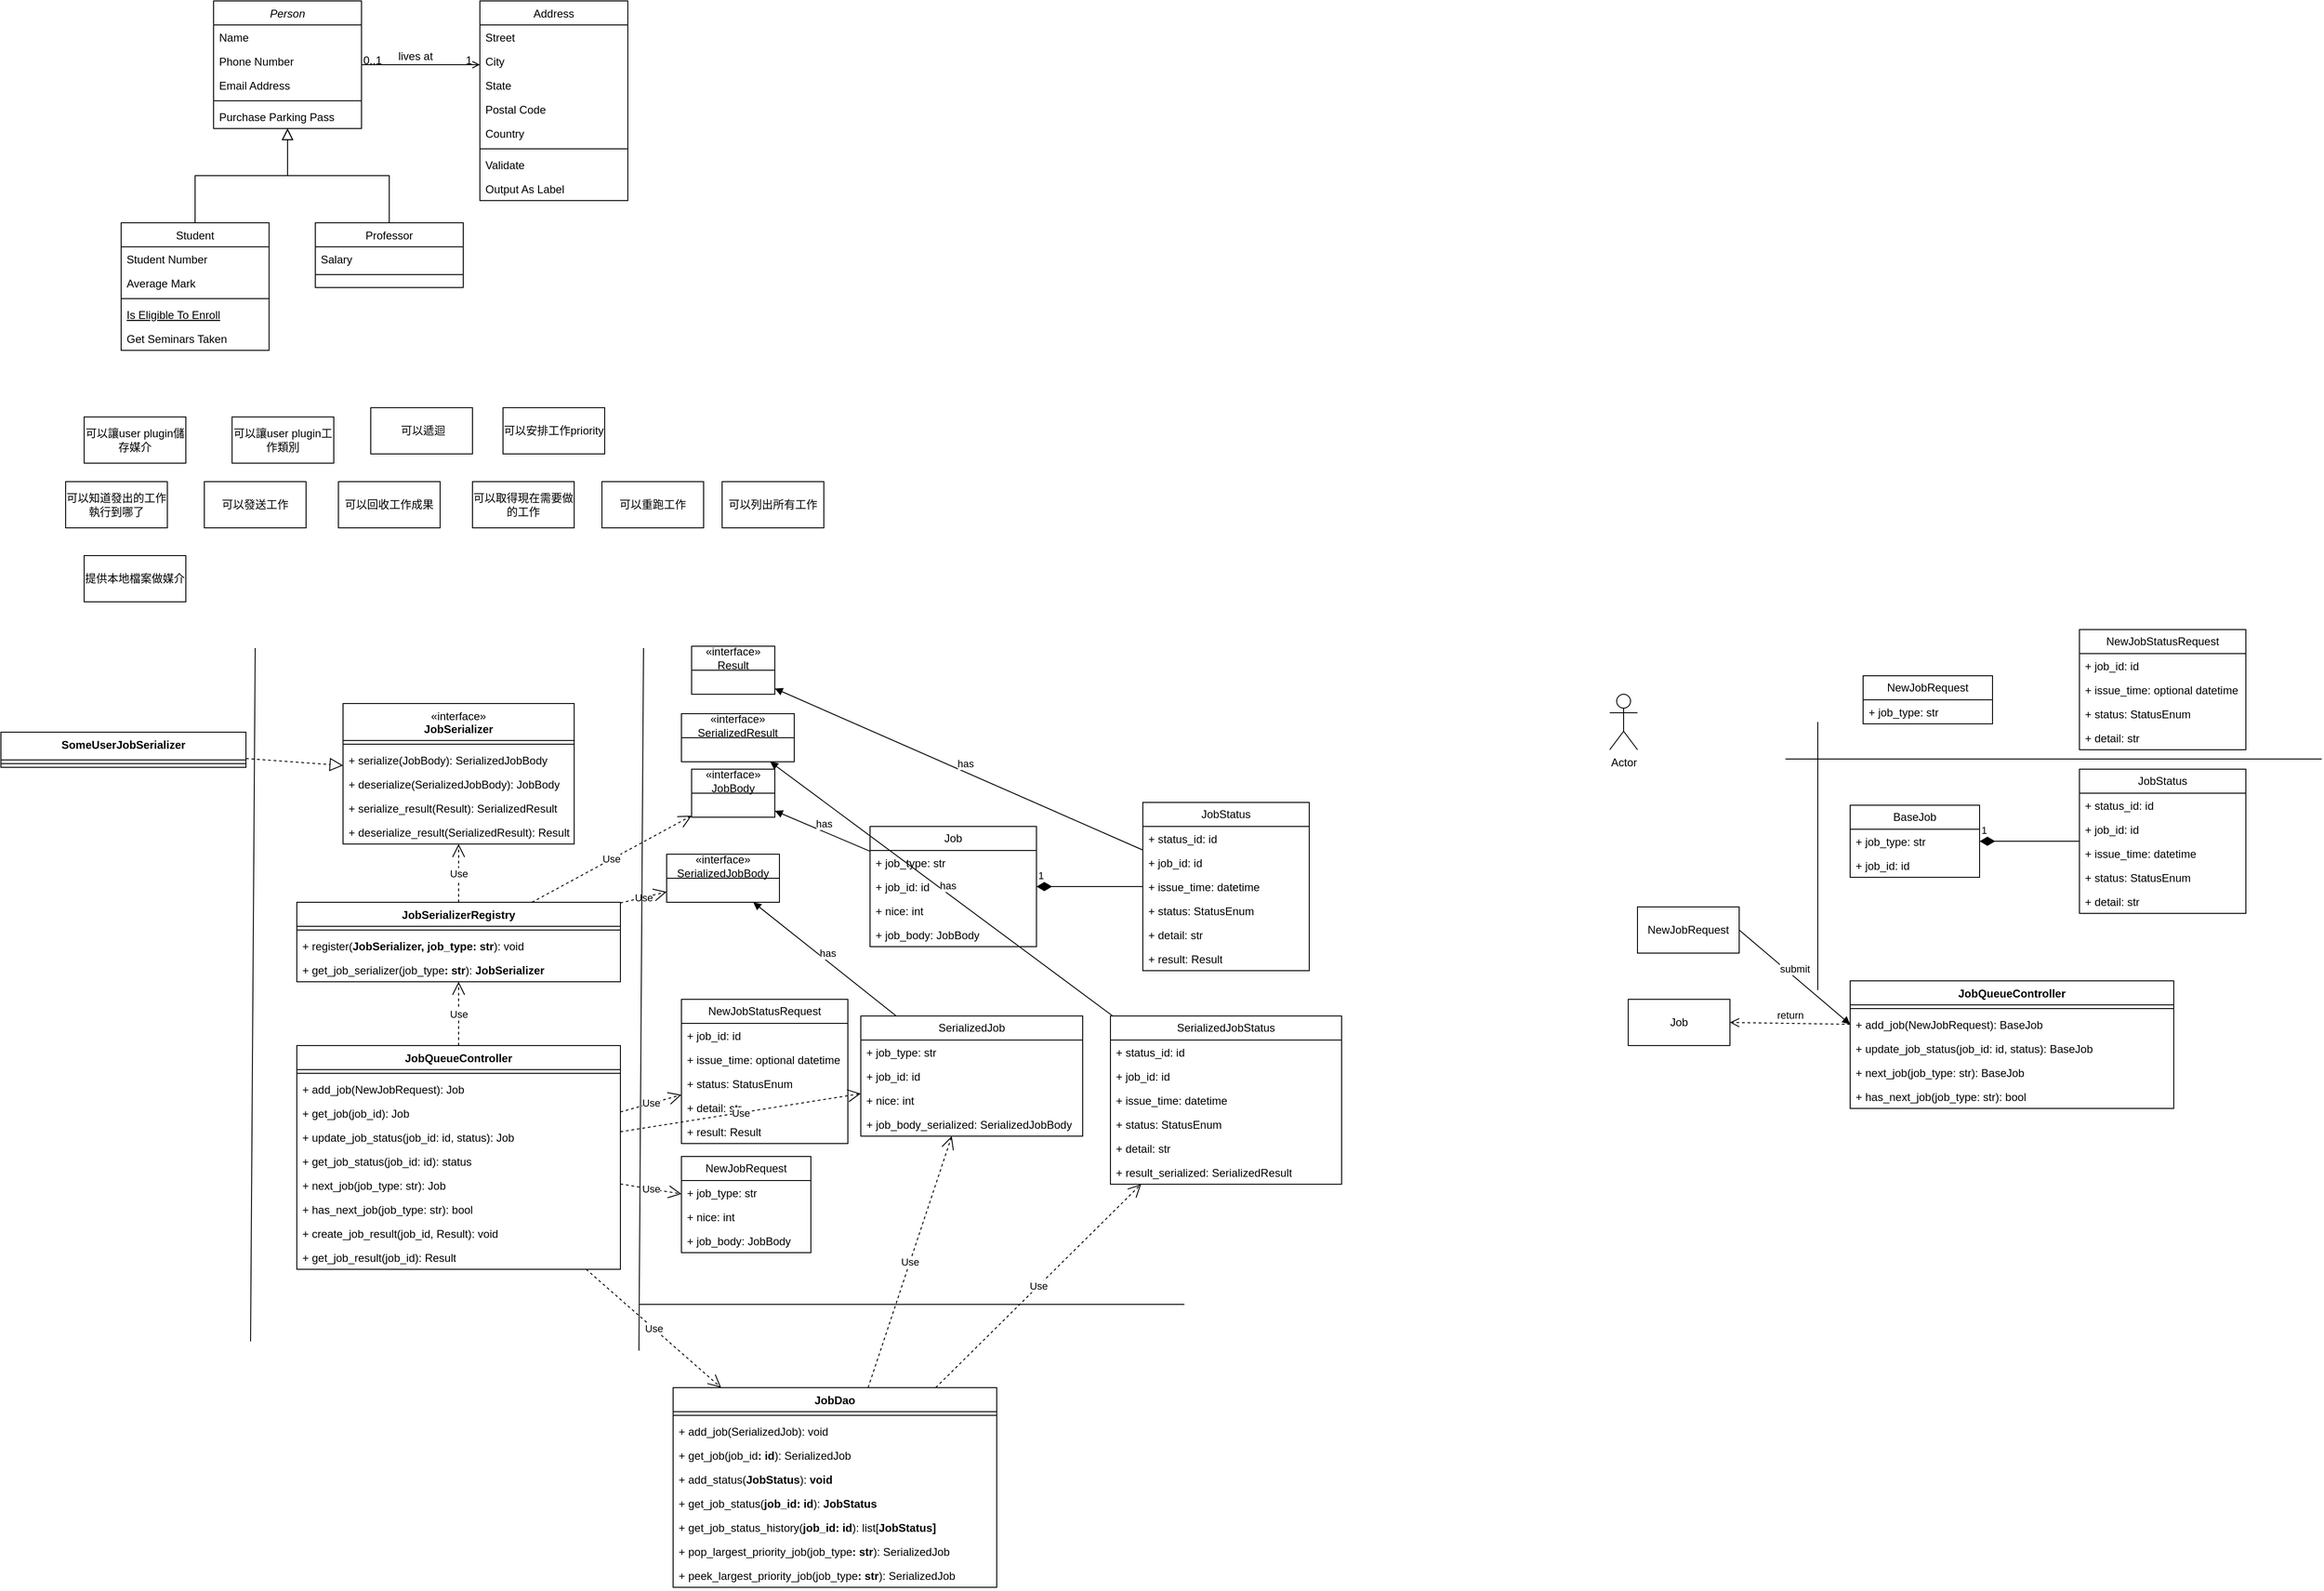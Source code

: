 <mxfile version="26.0.15">
  <diagram id="C5RBs43oDa-KdzZeNtuy" name="Page-1">
    <mxGraphModel dx="1347" dy="1008" grid="1" gridSize="10" guides="1" tooltips="1" connect="1" arrows="1" fold="1" page="1" pageScale="1" pageWidth="827" pageHeight="1169" math="0" shadow="0">
      <root>
        <mxCell id="WIyWlLk6GJQsqaUBKTNV-0" />
        <mxCell id="WIyWlLk6GJQsqaUBKTNV-1" parent="WIyWlLk6GJQsqaUBKTNV-0" />
        <mxCell id="zkfFHV4jXpPFQw0GAbJ--0" value="Person" style="swimlane;fontStyle=2;align=center;verticalAlign=top;childLayout=stackLayout;horizontal=1;startSize=26;horizontalStack=0;resizeParent=1;resizeLast=0;collapsible=1;marginBottom=0;rounded=0;shadow=0;strokeWidth=1;" parent="WIyWlLk6GJQsqaUBKTNV-1" vertex="1">
          <mxGeometry x="220" y="120" width="160" height="138" as="geometry">
            <mxRectangle x="230" y="140" width="160" height="26" as="alternateBounds" />
          </mxGeometry>
        </mxCell>
        <mxCell id="zkfFHV4jXpPFQw0GAbJ--1" value="Name" style="text;align=left;verticalAlign=top;spacingLeft=4;spacingRight=4;overflow=hidden;rotatable=0;points=[[0,0.5],[1,0.5]];portConstraint=eastwest;" parent="zkfFHV4jXpPFQw0GAbJ--0" vertex="1">
          <mxGeometry y="26" width="160" height="26" as="geometry" />
        </mxCell>
        <mxCell id="zkfFHV4jXpPFQw0GAbJ--2" value="Phone Number" style="text;align=left;verticalAlign=top;spacingLeft=4;spacingRight=4;overflow=hidden;rotatable=0;points=[[0,0.5],[1,0.5]];portConstraint=eastwest;rounded=0;shadow=0;html=0;" parent="zkfFHV4jXpPFQw0GAbJ--0" vertex="1">
          <mxGeometry y="52" width="160" height="26" as="geometry" />
        </mxCell>
        <mxCell id="zkfFHV4jXpPFQw0GAbJ--3" value="Email Address" style="text;align=left;verticalAlign=top;spacingLeft=4;spacingRight=4;overflow=hidden;rotatable=0;points=[[0,0.5],[1,0.5]];portConstraint=eastwest;rounded=0;shadow=0;html=0;" parent="zkfFHV4jXpPFQw0GAbJ--0" vertex="1">
          <mxGeometry y="78" width="160" height="26" as="geometry" />
        </mxCell>
        <mxCell id="zkfFHV4jXpPFQw0GAbJ--4" value="" style="line;html=1;strokeWidth=1;align=left;verticalAlign=middle;spacingTop=-1;spacingLeft=3;spacingRight=3;rotatable=0;labelPosition=right;points=[];portConstraint=eastwest;" parent="zkfFHV4jXpPFQw0GAbJ--0" vertex="1">
          <mxGeometry y="104" width="160" height="8" as="geometry" />
        </mxCell>
        <mxCell id="zkfFHV4jXpPFQw0GAbJ--5" value="Purchase Parking Pass" style="text;align=left;verticalAlign=top;spacingLeft=4;spacingRight=4;overflow=hidden;rotatable=0;points=[[0,0.5],[1,0.5]];portConstraint=eastwest;" parent="zkfFHV4jXpPFQw0GAbJ--0" vertex="1">
          <mxGeometry y="112" width="160" height="26" as="geometry" />
        </mxCell>
        <mxCell id="zkfFHV4jXpPFQw0GAbJ--6" value="Student" style="swimlane;fontStyle=0;align=center;verticalAlign=top;childLayout=stackLayout;horizontal=1;startSize=26;horizontalStack=0;resizeParent=1;resizeLast=0;collapsible=1;marginBottom=0;rounded=0;shadow=0;strokeWidth=1;" parent="WIyWlLk6GJQsqaUBKTNV-1" vertex="1">
          <mxGeometry x="120" y="360" width="160" height="138" as="geometry">
            <mxRectangle x="130" y="380" width="160" height="26" as="alternateBounds" />
          </mxGeometry>
        </mxCell>
        <mxCell id="zkfFHV4jXpPFQw0GAbJ--7" value="Student Number" style="text;align=left;verticalAlign=top;spacingLeft=4;spacingRight=4;overflow=hidden;rotatable=0;points=[[0,0.5],[1,0.5]];portConstraint=eastwest;" parent="zkfFHV4jXpPFQw0GAbJ--6" vertex="1">
          <mxGeometry y="26" width="160" height="26" as="geometry" />
        </mxCell>
        <mxCell id="zkfFHV4jXpPFQw0GAbJ--8" value="Average Mark" style="text;align=left;verticalAlign=top;spacingLeft=4;spacingRight=4;overflow=hidden;rotatable=0;points=[[0,0.5],[1,0.5]];portConstraint=eastwest;rounded=0;shadow=0;html=0;" parent="zkfFHV4jXpPFQw0GAbJ--6" vertex="1">
          <mxGeometry y="52" width="160" height="26" as="geometry" />
        </mxCell>
        <mxCell id="zkfFHV4jXpPFQw0GAbJ--9" value="" style="line;html=1;strokeWidth=1;align=left;verticalAlign=middle;spacingTop=-1;spacingLeft=3;spacingRight=3;rotatable=0;labelPosition=right;points=[];portConstraint=eastwest;" parent="zkfFHV4jXpPFQw0GAbJ--6" vertex="1">
          <mxGeometry y="78" width="160" height="8" as="geometry" />
        </mxCell>
        <mxCell id="zkfFHV4jXpPFQw0GAbJ--10" value="Is Eligible To Enroll" style="text;align=left;verticalAlign=top;spacingLeft=4;spacingRight=4;overflow=hidden;rotatable=0;points=[[0,0.5],[1,0.5]];portConstraint=eastwest;fontStyle=4" parent="zkfFHV4jXpPFQw0GAbJ--6" vertex="1">
          <mxGeometry y="86" width="160" height="26" as="geometry" />
        </mxCell>
        <mxCell id="zkfFHV4jXpPFQw0GAbJ--11" value="Get Seminars Taken" style="text;align=left;verticalAlign=top;spacingLeft=4;spacingRight=4;overflow=hidden;rotatable=0;points=[[0,0.5],[1,0.5]];portConstraint=eastwest;" parent="zkfFHV4jXpPFQw0GAbJ--6" vertex="1">
          <mxGeometry y="112" width="160" height="26" as="geometry" />
        </mxCell>
        <mxCell id="zkfFHV4jXpPFQw0GAbJ--12" value="" style="endArrow=block;endSize=10;endFill=0;shadow=0;strokeWidth=1;rounded=0;curved=0;edgeStyle=elbowEdgeStyle;elbow=vertical;" parent="WIyWlLk6GJQsqaUBKTNV-1" source="zkfFHV4jXpPFQw0GAbJ--6" target="zkfFHV4jXpPFQw0GAbJ--0" edge="1">
          <mxGeometry width="160" relative="1" as="geometry">
            <mxPoint x="200" y="203" as="sourcePoint" />
            <mxPoint x="200" y="203" as="targetPoint" />
          </mxGeometry>
        </mxCell>
        <mxCell id="zkfFHV4jXpPFQw0GAbJ--13" value="Professor" style="swimlane;fontStyle=0;align=center;verticalAlign=top;childLayout=stackLayout;horizontal=1;startSize=26;horizontalStack=0;resizeParent=1;resizeLast=0;collapsible=1;marginBottom=0;rounded=0;shadow=0;strokeWidth=1;" parent="WIyWlLk6GJQsqaUBKTNV-1" vertex="1">
          <mxGeometry x="330" y="360" width="160" height="70" as="geometry">
            <mxRectangle x="340" y="380" width="170" height="26" as="alternateBounds" />
          </mxGeometry>
        </mxCell>
        <mxCell id="zkfFHV4jXpPFQw0GAbJ--14" value="Salary" style="text;align=left;verticalAlign=top;spacingLeft=4;spacingRight=4;overflow=hidden;rotatable=0;points=[[0,0.5],[1,0.5]];portConstraint=eastwest;" parent="zkfFHV4jXpPFQw0GAbJ--13" vertex="1">
          <mxGeometry y="26" width="160" height="26" as="geometry" />
        </mxCell>
        <mxCell id="zkfFHV4jXpPFQw0GAbJ--15" value="" style="line;html=1;strokeWidth=1;align=left;verticalAlign=middle;spacingTop=-1;spacingLeft=3;spacingRight=3;rotatable=0;labelPosition=right;points=[];portConstraint=eastwest;" parent="zkfFHV4jXpPFQw0GAbJ--13" vertex="1">
          <mxGeometry y="52" width="160" height="8" as="geometry" />
        </mxCell>
        <mxCell id="zkfFHV4jXpPFQw0GAbJ--16" value="" style="endArrow=block;endSize=10;endFill=0;shadow=0;strokeWidth=1;rounded=0;curved=0;edgeStyle=elbowEdgeStyle;elbow=vertical;" parent="WIyWlLk6GJQsqaUBKTNV-1" source="zkfFHV4jXpPFQw0GAbJ--13" target="zkfFHV4jXpPFQw0GAbJ--0" edge="1">
          <mxGeometry width="160" relative="1" as="geometry">
            <mxPoint x="210" y="373" as="sourcePoint" />
            <mxPoint x="310" y="271" as="targetPoint" />
          </mxGeometry>
        </mxCell>
        <mxCell id="zkfFHV4jXpPFQw0GAbJ--17" value="Address" style="swimlane;fontStyle=0;align=center;verticalAlign=top;childLayout=stackLayout;horizontal=1;startSize=26;horizontalStack=0;resizeParent=1;resizeLast=0;collapsible=1;marginBottom=0;rounded=0;shadow=0;strokeWidth=1;" parent="WIyWlLk6GJQsqaUBKTNV-1" vertex="1">
          <mxGeometry x="508" y="120" width="160" height="216" as="geometry">
            <mxRectangle x="550" y="140" width="160" height="26" as="alternateBounds" />
          </mxGeometry>
        </mxCell>
        <mxCell id="zkfFHV4jXpPFQw0GAbJ--18" value="Street" style="text;align=left;verticalAlign=top;spacingLeft=4;spacingRight=4;overflow=hidden;rotatable=0;points=[[0,0.5],[1,0.5]];portConstraint=eastwest;" parent="zkfFHV4jXpPFQw0GAbJ--17" vertex="1">
          <mxGeometry y="26" width="160" height="26" as="geometry" />
        </mxCell>
        <mxCell id="zkfFHV4jXpPFQw0GAbJ--19" value="City" style="text;align=left;verticalAlign=top;spacingLeft=4;spacingRight=4;overflow=hidden;rotatable=0;points=[[0,0.5],[1,0.5]];portConstraint=eastwest;rounded=0;shadow=0;html=0;" parent="zkfFHV4jXpPFQw0GAbJ--17" vertex="1">
          <mxGeometry y="52" width="160" height="26" as="geometry" />
        </mxCell>
        <mxCell id="zkfFHV4jXpPFQw0GAbJ--20" value="State" style="text;align=left;verticalAlign=top;spacingLeft=4;spacingRight=4;overflow=hidden;rotatable=0;points=[[0,0.5],[1,0.5]];portConstraint=eastwest;rounded=0;shadow=0;html=0;" parent="zkfFHV4jXpPFQw0GAbJ--17" vertex="1">
          <mxGeometry y="78" width="160" height="26" as="geometry" />
        </mxCell>
        <mxCell id="zkfFHV4jXpPFQw0GAbJ--21" value="Postal Code" style="text;align=left;verticalAlign=top;spacingLeft=4;spacingRight=4;overflow=hidden;rotatable=0;points=[[0,0.5],[1,0.5]];portConstraint=eastwest;rounded=0;shadow=0;html=0;" parent="zkfFHV4jXpPFQw0GAbJ--17" vertex="1">
          <mxGeometry y="104" width="160" height="26" as="geometry" />
        </mxCell>
        <mxCell id="zkfFHV4jXpPFQw0GAbJ--22" value="Country" style="text;align=left;verticalAlign=top;spacingLeft=4;spacingRight=4;overflow=hidden;rotatable=0;points=[[0,0.5],[1,0.5]];portConstraint=eastwest;rounded=0;shadow=0;html=0;" parent="zkfFHV4jXpPFQw0GAbJ--17" vertex="1">
          <mxGeometry y="130" width="160" height="26" as="geometry" />
        </mxCell>
        <mxCell id="zkfFHV4jXpPFQw0GAbJ--23" value="" style="line;html=1;strokeWidth=1;align=left;verticalAlign=middle;spacingTop=-1;spacingLeft=3;spacingRight=3;rotatable=0;labelPosition=right;points=[];portConstraint=eastwest;" parent="zkfFHV4jXpPFQw0GAbJ--17" vertex="1">
          <mxGeometry y="156" width="160" height="8" as="geometry" />
        </mxCell>
        <mxCell id="zkfFHV4jXpPFQw0GAbJ--24" value="Validate" style="text;align=left;verticalAlign=top;spacingLeft=4;spacingRight=4;overflow=hidden;rotatable=0;points=[[0,0.5],[1,0.5]];portConstraint=eastwest;" parent="zkfFHV4jXpPFQw0GAbJ--17" vertex="1">
          <mxGeometry y="164" width="160" height="26" as="geometry" />
        </mxCell>
        <mxCell id="zkfFHV4jXpPFQw0GAbJ--25" value="Output As Label" style="text;align=left;verticalAlign=top;spacingLeft=4;spacingRight=4;overflow=hidden;rotatable=0;points=[[0,0.5],[1,0.5]];portConstraint=eastwest;" parent="zkfFHV4jXpPFQw0GAbJ--17" vertex="1">
          <mxGeometry y="190" width="160" height="26" as="geometry" />
        </mxCell>
        <mxCell id="zkfFHV4jXpPFQw0GAbJ--26" value="" style="endArrow=open;shadow=0;strokeWidth=1;rounded=0;curved=0;endFill=1;edgeStyle=elbowEdgeStyle;elbow=vertical;" parent="WIyWlLk6GJQsqaUBKTNV-1" source="zkfFHV4jXpPFQw0GAbJ--0" target="zkfFHV4jXpPFQw0GAbJ--17" edge="1">
          <mxGeometry x="0.5" y="41" relative="1" as="geometry">
            <mxPoint x="380" y="192" as="sourcePoint" />
            <mxPoint x="540" y="192" as="targetPoint" />
            <mxPoint x="-40" y="32" as="offset" />
          </mxGeometry>
        </mxCell>
        <mxCell id="zkfFHV4jXpPFQw0GAbJ--27" value="0..1" style="resizable=0;align=left;verticalAlign=bottom;labelBackgroundColor=none;fontSize=12;" parent="zkfFHV4jXpPFQw0GAbJ--26" connectable="0" vertex="1">
          <mxGeometry x="-1" relative="1" as="geometry">
            <mxPoint y="4" as="offset" />
          </mxGeometry>
        </mxCell>
        <mxCell id="zkfFHV4jXpPFQw0GAbJ--28" value="1" style="resizable=0;align=right;verticalAlign=bottom;labelBackgroundColor=none;fontSize=12;" parent="zkfFHV4jXpPFQw0GAbJ--26" connectable="0" vertex="1">
          <mxGeometry x="1" relative="1" as="geometry">
            <mxPoint x="-7" y="4" as="offset" />
          </mxGeometry>
        </mxCell>
        <mxCell id="zkfFHV4jXpPFQw0GAbJ--29" value="lives at" style="text;html=1;resizable=0;points=[];;align=center;verticalAlign=middle;labelBackgroundColor=none;rounded=0;shadow=0;strokeWidth=1;fontSize=12;" parent="zkfFHV4jXpPFQw0GAbJ--26" vertex="1" connectable="0">
          <mxGeometry x="0.5" y="49" relative="1" as="geometry">
            <mxPoint x="-38" y="40" as="offset" />
          </mxGeometry>
        </mxCell>
        <mxCell id="GXiR2D3d-x84kvcWs0lQ-0" value="可以發送工作" style="html=1;whiteSpace=wrap;" vertex="1" parent="WIyWlLk6GJQsqaUBKTNV-1">
          <mxGeometry x="210" y="640" width="110" height="50" as="geometry" />
        </mxCell>
        <mxCell id="GXiR2D3d-x84kvcWs0lQ-1" value="可以知道發出的工作執行到哪了" style="html=1;whiteSpace=wrap;" vertex="1" parent="WIyWlLk6GJQsqaUBKTNV-1">
          <mxGeometry x="60" y="640" width="110" height="50" as="geometry" />
        </mxCell>
        <mxCell id="GXiR2D3d-x84kvcWs0lQ-2" value="可以回收工作成果" style="html=1;whiteSpace=wrap;" vertex="1" parent="WIyWlLk6GJQsqaUBKTNV-1">
          <mxGeometry x="355" y="640" width="110" height="50" as="geometry" />
        </mxCell>
        <mxCell id="GXiR2D3d-x84kvcWs0lQ-3" value="可以取得現在需要做的工作" style="html=1;whiteSpace=wrap;" vertex="1" parent="WIyWlLk6GJQsqaUBKTNV-1">
          <mxGeometry x="500" y="640" width="110" height="50" as="geometry" />
        </mxCell>
        <mxCell id="GXiR2D3d-x84kvcWs0lQ-4" value="可以重跑工作" style="html=1;whiteSpace=wrap;" vertex="1" parent="WIyWlLk6GJQsqaUBKTNV-1">
          <mxGeometry x="640" y="640" width="110" height="50" as="geometry" />
        </mxCell>
        <mxCell id="GXiR2D3d-x84kvcWs0lQ-5" value="可以列出所有工作" style="html=1;whiteSpace=wrap;" vertex="1" parent="WIyWlLk6GJQsqaUBKTNV-1">
          <mxGeometry x="770" y="640" width="110" height="50" as="geometry" />
        </mxCell>
        <mxCell id="GXiR2D3d-x84kvcWs0lQ-6" value="可以安排工作priority" style="html=1;whiteSpace=wrap;" vertex="1" parent="WIyWlLk6GJQsqaUBKTNV-1">
          <mxGeometry x="533" y="560" width="110" height="50" as="geometry" />
        </mxCell>
        <mxCell id="GXiR2D3d-x84kvcWs0lQ-7" value="&amp;nbsp;可以遞迴" style="html=1;whiteSpace=wrap;" vertex="1" parent="WIyWlLk6GJQsqaUBKTNV-1">
          <mxGeometry x="390" y="560" width="110" height="50" as="geometry" />
        </mxCell>
        <mxCell id="GXiR2D3d-x84kvcWs0lQ-8" value="可以讓user plugin工作類別" style="html=1;whiteSpace=wrap;" vertex="1" parent="WIyWlLk6GJQsqaUBKTNV-1">
          <mxGeometry x="240" y="570" width="110" height="50" as="geometry" />
        </mxCell>
        <mxCell id="GXiR2D3d-x84kvcWs0lQ-9" value="可以讓user plugin儲存媒介" style="html=1;whiteSpace=wrap;" vertex="1" parent="WIyWlLk6GJQsqaUBKTNV-1">
          <mxGeometry x="80" y="570" width="110" height="50" as="geometry" />
        </mxCell>
        <mxCell id="GXiR2D3d-x84kvcWs0lQ-10" value="提供本地檔案做媒介" style="html=1;whiteSpace=wrap;" vertex="1" parent="WIyWlLk6GJQsqaUBKTNV-1">
          <mxGeometry x="80" y="720" width="110" height="50" as="geometry" />
        </mxCell>
        <mxCell id="GXiR2D3d-x84kvcWs0lQ-11" value="NewJobRequest" style="html=1;whiteSpace=wrap;" vertex="1" parent="WIyWlLk6GJQsqaUBKTNV-1">
          <mxGeometry x="1760" y="1100" width="110" height="50" as="geometry" />
        </mxCell>
        <mxCell id="GXiR2D3d-x84kvcWs0lQ-14" value="JobQueueController" style="swimlane;fontStyle=1;align=center;verticalAlign=top;childLayout=stackLayout;horizontal=1;startSize=26;horizontalStack=0;resizeParent=1;resizeParentMax=0;resizeLast=0;collapsible=1;marginBottom=0;whiteSpace=wrap;html=1;" vertex="1" parent="WIyWlLk6GJQsqaUBKTNV-1">
          <mxGeometry x="1990" y="1180" width="350" height="138" as="geometry" />
        </mxCell>
        <mxCell id="GXiR2D3d-x84kvcWs0lQ-16" value="" style="line;strokeWidth=1;fillColor=none;align=left;verticalAlign=middle;spacingTop=-1;spacingLeft=3;spacingRight=3;rotatable=0;labelPosition=right;points=[];portConstraint=eastwest;strokeColor=inherit;" vertex="1" parent="GXiR2D3d-x84kvcWs0lQ-14">
          <mxGeometry y="26" width="350" height="8" as="geometry" />
        </mxCell>
        <mxCell id="GXiR2D3d-x84kvcWs0lQ-17" value="+ add_job(&lt;span style=&quot;text-align: center;&quot;&gt;NewJobRequest&lt;/span&gt;):&amp;nbsp;&lt;span style=&quot;text-align: center;&quot;&gt;BaseJob&lt;/span&gt;" style="text;strokeColor=none;fillColor=none;align=left;verticalAlign=top;spacingLeft=4;spacingRight=4;overflow=hidden;rotatable=0;points=[[0,0.5],[1,0.5]];portConstraint=eastwest;whiteSpace=wrap;html=1;" vertex="1" parent="GXiR2D3d-x84kvcWs0lQ-14">
          <mxGeometry y="34" width="350" height="26" as="geometry" />
        </mxCell>
        <mxCell id="GXiR2D3d-x84kvcWs0lQ-45" value="+ update_job_status(&lt;span style=&quot;text-align: center;&quot;&gt;job_id: id, status&lt;/span&gt;):&amp;nbsp;&lt;span style=&quot;text-align: center;&quot;&gt;BaseJob&lt;/span&gt;" style="text;strokeColor=none;fillColor=none;align=left;verticalAlign=top;spacingLeft=4;spacingRight=4;overflow=hidden;rotatable=0;points=[[0,0.5],[1,0.5]];portConstraint=eastwest;whiteSpace=wrap;html=1;" vertex="1" parent="GXiR2D3d-x84kvcWs0lQ-14">
          <mxGeometry y="60" width="350" height="26" as="geometry" />
        </mxCell>
        <mxCell id="GXiR2D3d-x84kvcWs0lQ-43" value="+ next_job(&lt;span style=&quot;text-align: center;&quot;&gt;job_type: str&lt;/span&gt;):&amp;nbsp;&lt;span style=&quot;text-align: center;&quot;&gt;BaseJob&lt;/span&gt;" style="text;strokeColor=none;fillColor=none;align=left;verticalAlign=top;spacingLeft=4;spacingRight=4;overflow=hidden;rotatable=0;points=[[0,0.5],[1,0.5]];portConstraint=eastwest;whiteSpace=wrap;html=1;" vertex="1" parent="GXiR2D3d-x84kvcWs0lQ-14">
          <mxGeometry y="86" width="350" height="26" as="geometry" />
        </mxCell>
        <mxCell id="GXiR2D3d-x84kvcWs0lQ-44" value="+ has_next_job(&lt;span style=&quot;text-align: center;&quot;&gt;job_type: str&lt;/span&gt;):&amp;nbsp;&lt;span style=&quot;text-align: center;&quot;&gt;bool&lt;/span&gt;" style="text;strokeColor=none;fillColor=none;align=left;verticalAlign=top;spacingLeft=4;spacingRight=4;overflow=hidden;rotatable=0;points=[[0,0.5],[1,0.5]];portConstraint=eastwest;whiteSpace=wrap;html=1;" vertex="1" parent="GXiR2D3d-x84kvcWs0lQ-14">
          <mxGeometry y="112" width="350" height="26" as="geometry" />
        </mxCell>
        <mxCell id="GXiR2D3d-x84kvcWs0lQ-18" value="" style="endArrow=none;html=1;rounded=0;" edge="1" parent="WIyWlLk6GJQsqaUBKTNV-1">
          <mxGeometry width="50" height="50" relative="1" as="geometry">
            <mxPoint x="1955" y="1190" as="sourcePoint" />
            <mxPoint x="1955" y="900" as="targetPoint" />
          </mxGeometry>
        </mxCell>
        <mxCell id="GXiR2D3d-x84kvcWs0lQ-19" value="Actor" style="shape=umlActor;verticalLabelPosition=bottom;verticalAlign=top;html=1;" vertex="1" parent="WIyWlLk6GJQsqaUBKTNV-1">
          <mxGeometry x="1730" y="870" width="30" height="60" as="geometry" />
        </mxCell>
        <mxCell id="GXiR2D3d-x84kvcWs0lQ-20" value="BaseJob" style="swimlane;fontStyle=0;childLayout=stackLayout;horizontal=1;startSize=26;fillColor=none;horizontalStack=0;resizeParent=1;resizeParentMax=0;resizeLast=0;collapsible=1;marginBottom=0;whiteSpace=wrap;html=1;" vertex="1" parent="WIyWlLk6GJQsqaUBKTNV-1">
          <mxGeometry x="1990" y="990" width="140" height="78" as="geometry" />
        </mxCell>
        <mxCell id="GXiR2D3d-x84kvcWs0lQ-21" value="+ job_type: str" style="text;strokeColor=none;fillColor=none;align=left;verticalAlign=top;spacingLeft=4;spacingRight=4;overflow=hidden;rotatable=0;points=[[0,0.5],[1,0.5]];portConstraint=eastwest;whiteSpace=wrap;html=1;" vertex="1" parent="GXiR2D3d-x84kvcWs0lQ-20">
          <mxGeometry y="26" width="140" height="26" as="geometry" />
        </mxCell>
        <mxCell id="GXiR2D3d-x84kvcWs0lQ-22" value="+ job_id: id" style="text;strokeColor=none;fillColor=none;align=left;verticalAlign=top;spacingLeft=4;spacingRight=4;overflow=hidden;rotatable=0;points=[[0,0.5],[1,0.5]];portConstraint=eastwest;whiteSpace=wrap;html=1;" vertex="1" parent="GXiR2D3d-x84kvcWs0lQ-20">
          <mxGeometry y="52" width="140" height="26" as="geometry" />
        </mxCell>
        <mxCell id="GXiR2D3d-x84kvcWs0lQ-35" value="NewJobRequest" style="swimlane;fontStyle=0;childLayout=stackLayout;horizontal=1;startSize=26;fillColor=none;horizontalStack=0;resizeParent=1;resizeParentMax=0;resizeLast=0;collapsible=1;marginBottom=0;whiteSpace=wrap;html=1;" vertex="1" parent="WIyWlLk6GJQsqaUBKTNV-1">
          <mxGeometry x="2004" y="850" width="140" height="52" as="geometry" />
        </mxCell>
        <mxCell id="GXiR2D3d-x84kvcWs0lQ-36" value="+ job_type: str" style="text;strokeColor=none;fillColor=none;align=left;verticalAlign=top;spacingLeft=4;spacingRight=4;overflow=hidden;rotatable=0;points=[[0,0.5],[1,0.5]];portConstraint=eastwest;whiteSpace=wrap;html=1;" vertex="1" parent="GXiR2D3d-x84kvcWs0lQ-35">
          <mxGeometry y="26" width="140" height="26" as="geometry" />
        </mxCell>
        <mxCell id="GXiR2D3d-x84kvcWs0lQ-40" value="submit" style="html=1;verticalAlign=bottom;endArrow=block;curved=0;rounded=0;exitX=1;exitY=0.5;exitDx=0;exitDy=0;entryX=0;entryY=0.5;entryDx=0;entryDy=0;" edge="1" parent="WIyWlLk6GJQsqaUBKTNV-1" source="GXiR2D3d-x84kvcWs0lQ-11" target="GXiR2D3d-x84kvcWs0lQ-17">
          <mxGeometry width="80" relative="1" as="geometry">
            <mxPoint x="2100" y="980" as="sourcePoint" />
            <mxPoint x="2180" y="980" as="targetPoint" />
          </mxGeometry>
        </mxCell>
        <mxCell id="GXiR2D3d-x84kvcWs0lQ-41" value="Job" style="html=1;whiteSpace=wrap;" vertex="1" parent="WIyWlLk6GJQsqaUBKTNV-1">
          <mxGeometry x="1750" y="1200" width="110" height="50" as="geometry" />
        </mxCell>
        <mxCell id="GXiR2D3d-x84kvcWs0lQ-42" value="return" style="html=1;verticalAlign=bottom;endArrow=open;dashed=1;endSize=8;curved=0;rounded=0;entryX=1;entryY=0.5;entryDx=0;entryDy=0;exitX=0;exitY=0.5;exitDx=0;exitDy=0;" edge="1" parent="WIyWlLk6GJQsqaUBKTNV-1" source="GXiR2D3d-x84kvcWs0lQ-17" target="GXiR2D3d-x84kvcWs0lQ-41">
          <mxGeometry relative="1" as="geometry">
            <mxPoint x="2180" y="980" as="sourcePoint" />
            <mxPoint x="2100" y="980" as="targetPoint" />
          </mxGeometry>
        </mxCell>
        <mxCell id="GXiR2D3d-x84kvcWs0lQ-46" value="NewJobStatusRequest" style="swimlane;fontStyle=0;childLayout=stackLayout;horizontal=1;startSize=26;fillColor=none;horizontalStack=0;resizeParent=1;resizeParentMax=0;resizeLast=0;collapsible=1;marginBottom=0;whiteSpace=wrap;html=1;" vertex="1" parent="WIyWlLk6GJQsqaUBKTNV-1">
          <mxGeometry x="2238" y="800" width="180" height="130" as="geometry" />
        </mxCell>
        <mxCell id="GXiR2D3d-x84kvcWs0lQ-47" value="+ job_id: id" style="text;strokeColor=none;fillColor=none;align=left;verticalAlign=top;spacingLeft=4;spacingRight=4;overflow=hidden;rotatable=0;points=[[0,0.5],[1,0.5]];portConstraint=eastwest;whiteSpace=wrap;html=1;" vertex="1" parent="GXiR2D3d-x84kvcWs0lQ-46">
          <mxGeometry y="26" width="180" height="26" as="geometry" />
        </mxCell>
        <mxCell id="GXiR2D3d-x84kvcWs0lQ-50" value="+ issue_time: optional datetime" style="text;strokeColor=none;fillColor=none;align=left;verticalAlign=top;spacingLeft=4;spacingRight=4;overflow=hidden;rotatable=0;points=[[0,0.5],[1,0.5]];portConstraint=eastwest;whiteSpace=wrap;html=1;" vertex="1" parent="GXiR2D3d-x84kvcWs0lQ-46">
          <mxGeometry y="52" width="180" height="26" as="geometry" />
        </mxCell>
        <mxCell id="GXiR2D3d-x84kvcWs0lQ-48" value="+ status: StatusEnum" style="text;strokeColor=none;fillColor=none;align=left;verticalAlign=top;spacingLeft=4;spacingRight=4;overflow=hidden;rotatable=0;points=[[0,0.5],[1,0.5]];portConstraint=eastwest;whiteSpace=wrap;html=1;" vertex="1" parent="GXiR2D3d-x84kvcWs0lQ-46">
          <mxGeometry y="78" width="180" height="26" as="geometry" />
        </mxCell>
        <mxCell id="GXiR2D3d-x84kvcWs0lQ-49" value="+ detail: str" style="text;strokeColor=none;fillColor=none;align=left;verticalAlign=top;spacingLeft=4;spacingRight=4;overflow=hidden;rotatable=0;points=[[0,0.5],[1,0.5]];portConstraint=eastwest;whiteSpace=wrap;html=1;" vertex="1" parent="GXiR2D3d-x84kvcWs0lQ-46">
          <mxGeometry y="104" width="180" height="26" as="geometry" />
        </mxCell>
        <mxCell id="GXiR2D3d-x84kvcWs0lQ-51" value="JobStatus" style="swimlane;fontStyle=0;childLayout=stackLayout;horizontal=1;startSize=26;fillColor=none;horizontalStack=0;resizeParent=1;resizeParentMax=0;resizeLast=0;collapsible=1;marginBottom=0;whiteSpace=wrap;html=1;" vertex="1" parent="WIyWlLk6GJQsqaUBKTNV-1">
          <mxGeometry x="2238" y="951" width="180" height="156" as="geometry" />
        </mxCell>
        <mxCell id="GXiR2D3d-x84kvcWs0lQ-56" value="+ status_id: id" style="text;strokeColor=none;fillColor=none;align=left;verticalAlign=top;spacingLeft=4;spacingRight=4;overflow=hidden;rotatable=0;points=[[0,0.5],[1,0.5]];portConstraint=eastwest;whiteSpace=wrap;html=1;" vertex="1" parent="GXiR2D3d-x84kvcWs0lQ-51">
          <mxGeometry y="26" width="180" height="26" as="geometry" />
        </mxCell>
        <mxCell id="GXiR2D3d-x84kvcWs0lQ-52" value="+ job_id: id" style="text;strokeColor=none;fillColor=none;align=left;verticalAlign=top;spacingLeft=4;spacingRight=4;overflow=hidden;rotatable=0;points=[[0,0.5],[1,0.5]];portConstraint=eastwest;whiteSpace=wrap;html=1;" vertex="1" parent="GXiR2D3d-x84kvcWs0lQ-51">
          <mxGeometry y="52" width="180" height="26" as="geometry" />
        </mxCell>
        <mxCell id="GXiR2D3d-x84kvcWs0lQ-53" value="+ issue_time: datetime" style="text;strokeColor=none;fillColor=none;align=left;verticalAlign=top;spacingLeft=4;spacingRight=4;overflow=hidden;rotatable=0;points=[[0,0.5],[1,0.5]];portConstraint=eastwest;whiteSpace=wrap;html=1;" vertex="1" parent="GXiR2D3d-x84kvcWs0lQ-51">
          <mxGeometry y="78" width="180" height="26" as="geometry" />
        </mxCell>
        <mxCell id="GXiR2D3d-x84kvcWs0lQ-54" value="+ status: StatusEnum" style="text;strokeColor=none;fillColor=none;align=left;verticalAlign=top;spacingLeft=4;spacingRight=4;overflow=hidden;rotatable=0;points=[[0,0.5],[1,0.5]];portConstraint=eastwest;whiteSpace=wrap;html=1;" vertex="1" parent="GXiR2D3d-x84kvcWs0lQ-51">
          <mxGeometry y="104" width="180" height="26" as="geometry" />
        </mxCell>
        <mxCell id="GXiR2D3d-x84kvcWs0lQ-55" value="+ detail: str" style="text;strokeColor=none;fillColor=none;align=left;verticalAlign=top;spacingLeft=4;spacingRight=4;overflow=hidden;rotatable=0;points=[[0,0.5],[1,0.5]];portConstraint=eastwest;whiteSpace=wrap;html=1;" vertex="1" parent="GXiR2D3d-x84kvcWs0lQ-51">
          <mxGeometry y="130" width="180" height="26" as="geometry" />
        </mxCell>
        <mxCell id="GXiR2D3d-x84kvcWs0lQ-57" value="1" style="endArrow=none;html=1;endSize=12;startArrow=diamondThin;startSize=14;startFill=1;edgeStyle=orthogonalEdgeStyle;align=left;verticalAlign=bottom;rounded=0;endFill=1;" edge="1" parent="WIyWlLk6GJQsqaUBKTNV-1" source="GXiR2D3d-x84kvcWs0lQ-20" target="GXiR2D3d-x84kvcWs0lQ-51">
          <mxGeometry x="-1" y="3" relative="1" as="geometry">
            <mxPoint x="2140" y="1050" as="sourcePoint" />
            <mxPoint x="2300" y="1050" as="targetPoint" />
          </mxGeometry>
        </mxCell>
        <mxCell id="GXiR2D3d-x84kvcWs0lQ-58" value="" style="endArrow=none;html=1;rounded=0;" edge="1" parent="WIyWlLk6GJQsqaUBKTNV-1">
          <mxGeometry width="50" height="50" relative="1" as="geometry">
            <mxPoint x="2500" y="940" as="sourcePoint" />
            <mxPoint x="1920" y="940" as="targetPoint" />
          </mxGeometry>
        </mxCell>
        <mxCell id="GXiR2D3d-x84kvcWs0lQ-60" value="JobQueueController" style="swimlane;fontStyle=1;align=center;verticalAlign=top;childLayout=stackLayout;horizontal=1;startSize=26;horizontalStack=0;resizeParent=1;resizeParentMax=0;resizeLast=0;collapsible=1;marginBottom=0;whiteSpace=wrap;html=1;" vertex="1" parent="WIyWlLk6GJQsqaUBKTNV-1">
          <mxGeometry x="310" y="1250" width="350" height="242" as="geometry">
            <mxRectangle x="310" y="1250" width="150" height="30" as="alternateBounds" />
          </mxGeometry>
        </mxCell>
        <mxCell id="GXiR2D3d-x84kvcWs0lQ-61" value="" style="line;strokeWidth=1;fillColor=none;align=left;verticalAlign=middle;spacingTop=-1;spacingLeft=3;spacingRight=3;rotatable=0;labelPosition=right;points=[];portConstraint=eastwest;strokeColor=inherit;" vertex="1" parent="GXiR2D3d-x84kvcWs0lQ-60">
          <mxGeometry y="26" width="350" height="8" as="geometry" />
        </mxCell>
        <mxCell id="GXiR2D3d-x84kvcWs0lQ-62" value="+ add_job(&lt;span style=&quot;text-align: center;&quot;&gt;NewJobRequest&lt;/span&gt;):&amp;nbsp;&lt;span style=&quot;text-align: center;&quot;&gt;Job&lt;/span&gt;" style="text;strokeColor=none;fillColor=none;align=left;verticalAlign=top;spacingLeft=4;spacingRight=4;overflow=hidden;rotatable=0;points=[[0,0.5],[1,0.5]];portConstraint=eastwest;whiteSpace=wrap;html=1;" vertex="1" parent="GXiR2D3d-x84kvcWs0lQ-60">
          <mxGeometry y="34" width="350" height="26" as="geometry" />
        </mxCell>
        <mxCell id="GXiR2D3d-x84kvcWs0lQ-177" value="+ get_job(&lt;span style=&quot;text-align: center;&quot;&gt;job_id&lt;/span&gt;):&amp;nbsp;&lt;span style=&quot;text-align: center;&quot;&gt;Job&lt;/span&gt;" style="text;strokeColor=none;fillColor=none;align=left;verticalAlign=top;spacingLeft=4;spacingRight=4;overflow=hidden;rotatable=0;points=[[0,0.5],[1,0.5]];portConstraint=eastwest;whiteSpace=wrap;html=1;" vertex="1" parent="GXiR2D3d-x84kvcWs0lQ-60">
          <mxGeometry y="60" width="350" height="26" as="geometry" />
        </mxCell>
        <mxCell id="GXiR2D3d-x84kvcWs0lQ-63" value="+ update_job_status(&lt;span style=&quot;text-align: center;&quot;&gt;job_id: id, status&lt;/span&gt;):&amp;nbsp;&lt;span style=&quot;text-align: center;&quot;&gt;Job&lt;/span&gt;" style="text;strokeColor=none;fillColor=none;align=left;verticalAlign=top;spacingLeft=4;spacingRight=4;overflow=hidden;rotatable=0;points=[[0,0.5],[1,0.5]];portConstraint=eastwest;whiteSpace=wrap;html=1;" vertex="1" parent="GXiR2D3d-x84kvcWs0lQ-60">
          <mxGeometry y="86" width="350" height="26" as="geometry" />
        </mxCell>
        <mxCell id="GXiR2D3d-x84kvcWs0lQ-178" value="&lt;div style=&quot;text-align: center;&quot;&gt;&lt;span style=&quot;background-color: transparent; color: light-dark(rgb(0, 0, 0), rgb(255, 255, 255));&quot;&gt;+ get_job_status(&lt;/span&gt;job_id: id&lt;span style=&quot;background-color: transparent; color: light-dark(rgb(0, 0, 0), rgb(255, 255, 255));&quot;&gt;):&lt;/span&gt;&lt;span style=&quot;background-color: transparent; color: light-dark(rgb(0, 0, 0), rgb(255, 255, 255));&quot;&gt;&amp;nbsp;status&lt;/span&gt;&lt;/div&gt;" style="text;strokeColor=none;fillColor=none;align=left;verticalAlign=top;spacingLeft=4;spacingRight=4;overflow=hidden;rotatable=0;points=[[0,0.5],[1,0.5]];portConstraint=eastwest;whiteSpace=wrap;html=1;" vertex="1" parent="GXiR2D3d-x84kvcWs0lQ-60">
          <mxGeometry y="112" width="350" height="26" as="geometry" />
        </mxCell>
        <mxCell id="GXiR2D3d-x84kvcWs0lQ-64" value="+ next_job(&lt;span style=&quot;text-align: center;&quot;&gt;job_type: str&lt;/span&gt;):&amp;nbsp;&lt;span style=&quot;text-align: center;&quot;&gt;Job&lt;/span&gt;" style="text;strokeColor=none;fillColor=none;align=left;verticalAlign=top;spacingLeft=4;spacingRight=4;overflow=hidden;rotatable=0;points=[[0,0.5],[1,0.5]];portConstraint=eastwest;whiteSpace=wrap;html=1;" vertex="1" parent="GXiR2D3d-x84kvcWs0lQ-60">
          <mxGeometry y="138" width="350" height="26" as="geometry" />
        </mxCell>
        <mxCell id="GXiR2D3d-x84kvcWs0lQ-65" value="+ has_next_job(&lt;span style=&quot;text-align: center;&quot;&gt;job_type: str&lt;/span&gt;):&amp;nbsp;&lt;span style=&quot;text-align: center;&quot;&gt;bool&lt;/span&gt;" style="text;strokeColor=none;fillColor=none;align=left;verticalAlign=top;spacingLeft=4;spacingRight=4;overflow=hidden;rotatable=0;points=[[0,0.5],[1,0.5]];portConstraint=eastwest;whiteSpace=wrap;html=1;" vertex="1" parent="GXiR2D3d-x84kvcWs0lQ-60">
          <mxGeometry y="164" width="350" height="26" as="geometry" />
        </mxCell>
        <mxCell id="GXiR2D3d-x84kvcWs0lQ-180" value="&lt;div style=&quot;text-align: center;&quot;&gt;&lt;span style=&quot;background-color: transparent; color: light-dark(rgb(0, 0, 0), rgb(255, 255, 255));&quot;&gt;+ create_job_result(&lt;/span&gt;job_id, Result&lt;span style=&quot;background-color: transparent; color: light-dark(rgb(0, 0, 0), rgb(255, 255, 255));&quot;&gt;):&lt;/span&gt;&lt;span style=&quot;background-color: transparent; color: light-dark(rgb(0, 0, 0), rgb(255, 255, 255));&quot;&gt;&amp;nbsp;void&lt;/span&gt;&lt;/div&gt;" style="text;strokeColor=none;fillColor=none;align=left;verticalAlign=top;spacingLeft=4;spacingRight=4;overflow=hidden;rotatable=0;points=[[0,0.5],[1,0.5]];portConstraint=eastwest;whiteSpace=wrap;html=1;" vertex="1" parent="GXiR2D3d-x84kvcWs0lQ-60">
          <mxGeometry y="190" width="350" height="26" as="geometry" />
        </mxCell>
        <mxCell id="GXiR2D3d-x84kvcWs0lQ-181" value="&lt;div style=&quot;text-align: center;&quot;&gt;&lt;span style=&quot;background-color: transparent; color: light-dark(rgb(0, 0, 0), rgb(255, 255, 255));&quot;&gt;+ get_job_result(&lt;/span&gt;job_id&lt;span style=&quot;background-color: transparent; color: light-dark(rgb(0, 0, 0), rgb(255, 255, 255));&quot;&gt;):&lt;/span&gt;&lt;span style=&quot;background-color: transparent; color: light-dark(rgb(0, 0, 0), rgb(255, 255, 255));&quot;&gt;&amp;nbsp;&lt;/span&gt;&lt;span style=&quot;background-color: transparent; color: light-dark(rgb(0, 0, 0), rgb(255, 255, 255));&quot;&gt;Result&lt;/span&gt;&lt;/div&gt;" style="text;strokeColor=none;fillColor=none;align=left;verticalAlign=top;spacingLeft=4;spacingRight=4;overflow=hidden;rotatable=0;points=[[0,0.5],[1,0.5]];portConstraint=eastwest;whiteSpace=wrap;html=1;" vertex="1" parent="GXiR2D3d-x84kvcWs0lQ-60">
          <mxGeometry y="216" width="350" height="26" as="geometry" />
        </mxCell>
        <mxCell id="GXiR2D3d-x84kvcWs0lQ-66" value="" style="endArrow=none;html=1;rounded=0;" edge="1" parent="WIyWlLk6GJQsqaUBKTNV-1">
          <mxGeometry width="50" height="50" relative="1" as="geometry">
            <mxPoint x="260" y="1570" as="sourcePoint" />
            <mxPoint x="265" y="820" as="targetPoint" />
          </mxGeometry>
        </mxCell>
        <mxCell id="GXiR2D3d-x84kvcWs0lQ-70" value="NewJobRequest" style="swimlane;fontStyle=0;childLayout=stackLayout;horizontal=1;startSize=26;fillColor=none;horizontalStack=0;resizeParent=1;resizeParentMax=0;resizeLast=0;collapsible=1;marginBottom=0;whiteSpace=wrap;html=1;" vertex="1" parent="WIyWlLk6GJQsqaUBKTNV-1">
          <mxGeometry x="726" y="1370" width="140" height="104" as="geometry" />
        </mxCell>
        <mxCell id="GXiR2D3d-x84kvcWs0lQ-71" value="+ job_type: str" style="text;strokeColor=none;fillColor=none;align=left;verticalAlign=top;spacingLeft=4;spacingRight=4;overflow=hidden;rotatable=0;points=[[0,0.5],[1,0.5]];portConstraint=eastwest;whiteSpace=wrap;html=1;" vertex="1" parent="GXiR2D3d-x84kvcWs0lQ-70">
          <mxGeometry y="26" width="140" height="26" as="geometry" />
        </mxCell>
        <mxCell id="GXiR2D3d-x84kvcWs0lQ-169" value="+ nice: int" style="text;strokeColor=none;fillColor=none;align=left;verticalAlign=top;spacingLeft=4;spacingRight=4;overflow=hidden;rotatable=0;points=[[0,0.5],[1,0.5]];portConstraint=eastwest;whiteSpace=wrap;html=1;" vertex="1" parent="GXiR2D3d-x84kvcWs0lQ-70">
          <mxGeometry y="52" width="140" height="26" as="geometry" />
        </mxCell>
        <mxCell id="GXiR2D3d-x84kvcWs0lQ-170" value="+ job_body: JobBody" style="text;strokeColor=none;fillColor=none;align=left;verticalAlign=top;spacingLeft=4;spacingRight=4;overflow=hidden;rotatable=0;points=[[0,0.5],[1,0.5]];portConstraint=eastwest;whiteSpace=wrap;html=1;" vertex="1" parent="GXiR2D3d-x84kvcWs0lQ-70">
          <mxGeometry y="78" width="140" height="26" as="geometry" />
        </mxCell>
        <mxCell id="GXiR2D3d-x84kvcWs0lQ-75" value="NewJobStatusRequest" style="swimlane;fontStyle=0;childLayout=stackLayout;horizontal=1;startSize=26;fillColor=none;horizontalStack=0;resizeParent=1;resizeParentMax=0;resizeLast=0;collapsible=1;marginBottom=0;whiteSpace=wrap;html=1;" vertex="1" parent="WIyWlLk6GJQsqaUBKTNV-1">
          <mxGeometry x="726" y="1200" width="180" height="156" as="geometry" />
        </mxCell>
        <mxCell id="GXiR2D3d-x84kvcWs0lQ-76" value="+ job_id: id" style="text;strokeColor=none;fillColor=none;align=left;verticalAlign=top;spacingLeft=4;spacingRight=4;overflow=hidden;rotatable=0;points=[[0,0.5],[1,0.5]];portConstraint=eastwest;whiteSpace=wrap;html=1;" vertex="1" parent="GXiR2D3d-x84kvcWs0lQ-75">
          <mxGeometry y="26" width="180" height="26" as="geometry" />
        </mxCell>
        <mxCell id="GXiR2D3d-x84kvcWs0lQ-77" value="+ issue_time: optional datetime" style="text;strokeColor=none;fillColor=none;align=left;verticalAlign=top;spacingLeft=4;spacingRight=4;overflow=hidden;rotatable=0;points=[[0,0.5],[1,0.5]];portConstraint=eastwest;whiteSpace=wrap;html=1;" vertex="1" parent="GXiR2D3d-x84kvcWs0lQ-75">
          <mxGeometry y="52" width="180" height="26" as="geometry" />
        </mxCell>
        <mxCell id="GXiR2D3d-x84kvcWs0lQ-78" value="+ status: StatusEnum" style="text;strokeColor=none;fillColor=none;align=left;verticalAlign=top;spacingLeft=4;spacingRight=4;overflow=hidden;rotatable=0;points=[[0,0.5],[1,0.5]];portConstraint=eastwest;whiteSpace=wrap;html=1;" vertex="1" parent="GXiR2D3d-x84kvcWs0lQ-75">
          <mxGeometry y="78" width="180" height="26" as="geometry" />
        </mxCell>
        <mxCell id="GXiR2D3d-x84kvcWs0lQ-92" value="+ detail: str" style="text;strokeColor=none;fillColor=none;align=left;verticalAlign=top;spacingLeft=4;spacingRight=4;overflow=hidden;rotatable=0;points=[[0,0.5],[1,0.5]];portConstraint=eastwest;whiteSpace=wrap;html=1;" vertex="1" parent="GXiR2D3d-x84kvcWs0lQ-75">
          <mxGeometry y="104" width="180" height="26" as="geometry" />
        </mxCell>
        <mxCell id="GXiR2D3d-x84kvcWs0lQ-200" value="+ result: Result" style="text;strokeColor=none;fillColor=none;align=left;verticalAlign=top;spacingLeft=4;spacingRight=4;overflow=hidden;rotatable=0;points=[[0,0.5],[1,0.5]];portConstraint=eastwest;whiteSpace=wrap;html=1;" vertex="1" parent="GXiR2D3d-x84kvcWs0lQ-75">
          <mxGeometry y="130" width="180" height="26" as="geometry" />
        </mxCell>
        <mxCell id="GXiR2D3d-x84kvcWs0lQ-80" value="JobStatus" style="swimlane;fontStyle=0;childLayout=stackLayout;horizontal=1;startSize=26;fillColor=none;horizontalStack=0;resizeParent=1;resizeParentMax=0;resizeLast=0;collapsible=1;marginBottom=0;whiteSpace=wrap;html=1;" vertex="1" parent="WIyWlLk6GJQsqaUBKTNV-1">
          <mxGeometry x="1225" y="987" width="180" height="182" as="geometry" />
        </mxCell>
        <mxCell id="GXiR2D3d-x84kvcWs0lQ-81" value="+ status_id: id" style="text;strokeColor=none;fillColor=none;align=left;verticalAlign=top;spacingLeft=4;spacingRight=4;overflow=hidden;rotatable=0;points=[[0,0.5],[1,0.5]];portConstraint=eastwest;whiteSpace=wrap;html=1;" vertex="1" parent="GXiR2D3d-x84kvcWs0lQ-80">
          <mxGeometry y="26" width="180" height="26" as="geometry" />
        </mxCell>
        <mxCell id="GXiR2D3d-x84kvcWs0lQ-82" value="+ job_id: id" style="text;strokeColor=none;fillColor=none;align=left;verticalAlign=top;spacingLeft=4;spacingRight=4;overflow=hidden;rotatable=0;points=[[0,0.5],[1,0.5]];portConstraint=eastwest;whiteSpace=wrap;html=1;" vertex="1" parent="GXiR2D3d-x84kvcWs0lQ-80">
          <mxGeometry y="52" width="180" height="26" as="geometry" />
        </mxCell>
        <mxCell id="GXiR2D3d-x84kvcWs0lQ-83" value="+ issue_time: datetime" style="text;strokeColor=none;fillColor=none;align=left;verticalAlign=top;spacingLeft=4;spacingRight=4;overflow=hidden;rotatable=0;points=[[0,0.5],[1,0.5]];portConstraint=eastwest;whiteSpace=wrap;html=1;" vertex="1" parent="GXiR2D3d-x84kvcWs0lQ-80">
          <mxGeometry y="78" width="180" height="26" as="geometry" />
        </mxCell>
        <mxCell id="GXiR2D3d-x84kvcWs0lQ-84" value="+ status: StatusEnum" style="text;strokeColor=none;fillColor=none;align=left;verticalAlign=top;spacingLeft=4;spacingRight=4;overflow=hidden;rotatable=0;points=[[0,0.5],[1,0.5]];portConstraint=eastwest;whiteSpace=wrap;html=1;" vertex="1" parent="GXiR2D3d-x84kvcWs0lQ-80">
          <mxGeometry y="104" width="180" height="26" as="geometry" />
        </mxCell>
        <mxCell id="GXiR2D3d-x84kvcWs0lQ-85" value="+ detail: str" style="text;strokeColor=none;fillColor=none;align=left;verticalAlign=top;spacingLeft=4;spacingRight=4;overflow=hidden;rotatable=0;points=[[0,0.5],[1,0.5]];portConstraint=eastwest;whiteSpace=wrap;html=1;" vertex="1" parent="GXiR2D3d-x84kvcWs0lQ-80">
          <mxGeometry y="130" width="180" height="26" as="geometry" />
        </mxCell>
        <mxCell id="GXiR2D3d-x84kvcWs0lQ-194" value="+ result: Result" style="text;strokeColor=none;fillColor=none;align=left;verticalAlign=top;spacingLeft=4;spacingRight=4;overflow=hidden;rotatable=0;points=[[0,0.5],[1,0.5]];portConstraint=eastwest;whiteSpace=wrap;html=1;" vertex="1" parent="GXiR2D3d-x84kvcWs0lQ-80">
          <mxGeometry y="156" width="180" height="26" as="geometry" />
        </mxCell>
        <mxCell id="GXiR2D3d-x84kvcWs0lQ-86" value="1" style="endArrow=none;html=1;endSize=12;startArrow=diamondThin;startSize=14;startFill=1;edgeStyle=orthogonalEdgeStyle;align=left;verticalAlign=bottom;rounded=0;endFill=1;" edge="1" parent="WIyWlLk6GJQsqaUBKTNV-1" source="GXiR2D3d-x84kvcWs0lQ-67" target="GXiR2D3d-x84kvcWs0lQ-80">
          <mxGeometry x="-1" y="3" relative="1" as="geometry">
            <mxPoint x="872" y="861" as="sourcePoint" />
            <mxPoint x="1032" y="861" as="targetPoint" />
          </mxGeometry>
        </mxCell>
        <mxCell id="GXiR2D3d-x84kvcWs0lQ-117" value="&lt;span style=&quot;font-weight: 400;&quot;&gt;«interface»&lt;/span&gt;&lt;br style=&quot;font-weight: 400;&quot;&gt;JobSerializer" style="swimlane;fontStyle=1;align=center;verticalAlign=top;childLayout=stackLayout;horizontal=1;startSize=40;horizontalStack=0;resizeParent=1;resizeParentMax=0;resizeLast=0;collapsible=1;marginBottom=0;whiteSpace=wrap;html=1;" vertex="1" parent="WIyWlLk6GJQsqaUBKTNV-1">
          <mxGeometry x="360" y="880" width="250" height="152" as="geometry" />
        </mxCell>
        <mxCell id="GXiR2D3d-x84kvcWs0lQ-119" value="" style="line;strokeWidth=1;fillColor=none;align=left;verticalAlign=middle;spacingTop=-1;spacingLeft=3;spacingRight=3;rotatable=0;labelPosition=right;points=[];portConstraint=eastwest;strokeColor=inherit;" vertex="1" parent="GXiR2D3d-x84kvcWs0lQ-117">
          <mxGeometry y="40" width="250" height="8" as="geometry" />
        </mxCell>
        <mxCell id="GXiR2D3d-x84kvcWs0lQ-120" value="+ serialize(&lt;span style=&quot;text-align: center;&quot;&gt;JobBody&lt;/span&gt;): SerializedJobBody" style="text;strokeColor=none;fillColor=none;align=left;verticalAlign=top;spacingLeft=4;spacingRight=4;overflow=hidden;rotatable=0;points=[[0,0.5],[1,0.5]];portConstraint=eastwest;whiteSpace=wrap;html=1;" vertex="1" parent="GXiR2D3d-x84kvcWs0lQ-117">
          <mxGeometry y="48" width="250" height="26" as="geometry" />
        </mxCell>
        <mxCell id="GXiR2D3d-x84kvcWs0lQ-113" value="+ deserialize(SerializedJobBody):&amp;nbsp;&lt;span style=&quot;text-align: center;&quot;&gt;JobBody&lt;/span&gt;" style="text;strokeColor=none;fillColor=none;align=left;verticalAlign=top;spacingLeft=4;spacingRight=4;overflow=hidden;rotatable=0;points=[[0,0.5],[1,0.5]];portConstraint=eastwest;whiteSpace=wrap;html=1;" vertex="1" parent="GXiR2D3d-x84kvcWs0lQ-117">
          <mxGeometry y="74" width="250" height="26" as="geometry" />
        </mxCell>
        <mxCell id="GXiR2D3d-x84kvcWs0lQ-182" value="+ serialize_result(&lt;span style=&quot;text-align: center;&quot;&gt;Result&lt;/span&gt;): SerializedResult" style="text;strokeColor=none;fillColor=none;align=left;verticalAlign=top;spacingLeft=4;spacingRight=4;overflow=hidden;rotatable=0;points=[[0,0.5],[1,0.5]];portConstraint=eastwest;whiteSpace=wrap;html=1;" vertex="1" parent="GXiR2D3d-x84kvcWs0lQ-117">
          <mxGeometry y="100" width="250" height="26" as="geometry" />
        </mxCell>
        <mxCell id="GXiR2D3d-x84kvcWs0lQ-184" value="+ deserialize_result(SerializedResult):&amp;nbsp;&lt;span style=&quot;text-align: center;&quot;&gt;Result&lt;/span&gt;" style="text;strokeColor=none;fillColor=none;align=left;verticalAlign=top;spacingLeft=4;spacingRight=4;overflow=hidden;rotatable=0;points=[[0,0.5],[1,0.5]];portConstraint=eastwest;whiteSpace=wrap;html=1;" vertex="1" parent="GXiR2D3d-x84kvcWs0lQ-117">
          <mxGeometry y="126" width="250" height="26" as="geometry" />
        </mxCell>
        <mxCell id="GXiR2D3d-x84kvcWs0lQ-125" value="JobSerializerRegistry" style="swimlane;fontStyle=1;align=center;verticalAlign=top;childLayout=stackLayout;horizontal=1;startSize=26;horizontalStack=0;resizeParent=1;resizeParentMax=0;resizeLast=0;collapsible=1;marginBottom=0;whiteSpace=wrap;html=1;" vertex="1" parent="WIyWlLk6GJQsqaUBKTNV-1">
          <mxGeometry x="310" y="1095" width="350" height="86" as="geometry" />
        </mxCell>
        <mxCell id="GXiR2D3d-x84kvcWs0lQ-126" value="" style="line;strokeWidth=1;fillColor=none;align=left;verticalAlign=middle;spacingTop=-1;spacingLeft=3;spacingRight=3;rotatable=0;labelPosition=right;points=[];portConstraint=eastwest;strokeColor=inherit;" vertex="1" parent="GXiR2D3d-x84kvcWs0lQ-125">
          <mxGeometry y="26" width="350" height="8" as="geometry" />
        </mxCell>
        <mxCell id="GXiR2D3d-x84kvcWs0lQ-127" value="+ register(&lt;span style=&quot;font-weight: 700; text-align: center;&quot;&gt;JobSerializer, job_type: str&lt;/span&gt;):&amp;nbsp;&lt;span style=&quot;text-align: center;&quot;&gt;void&lt;/span&gt;" style="text;strokeColor=none;fillColor=none;align=left;verticalAlign=top;spacingLeft=4;spacingRight=4;overflow=hidden;rotatable=0;points=[[0,0.5],[1,0.5]];portConstraint=eastwest;whiteSpace=wrap;html=1;" vertex="1" parent="GXiR2D3d-x84kvcWs0lQ-125">
          <mxGeometry y="34" width="350" height="26" as="geometry" />
        </mxCell>
        <mxCell id="GXiR2D3d-x84kvcWs0lQ-139" value="+ get_job_serializer(job_type&lt;span style=&quot;font-weight: 700; text-align: center;&quot;&gt;: str&lt;/span&gt;):&amp;nbsp;&lt;span style=&quot;font-weight: 700; text-align: center;&quot;&gt;JobSerializer&lt;/span&gt;" style="text;strokeColor=none;fillColor=none;align=left;verticalAlign=top;spacingLeft=4;spacingRight=4;overflow=hidden;rotatable=0;points=[[0,0.5],[1,0.5]];portConstraint=eastwest;whiteSpace=wrap;html=1;" vertex="1" parent="GXiR2D3d-x84kvcWs0lQ-125">
          <mxGeometry y="60" width="350" height="26" as="geometry" />
        </mxCell>
        <mxCell id="GXiR2D3d-x84kvcWs0lQ-132" value="Use" style="endArrow=open;endSize=12;dashed=1;html=1;rounded=0;" edge="1" parent="WIyWlLk6GJQsqaUBKTNV-1" source="GXiR2D3d-x84kvcWs0lQ-125" target="GXiR2D3d-x84kvcWs0lQ-117">
          <mxGeometry width="160" relative="1" as="geometry">
            <mxPoint x="495" y="1250" as="sourcePoint" />
            <mxPoint x="495" y="1165" as="targetPoint" />
          </mxGeometry>
        </mxCell>
        <mxCell id="GXiR2D3d-x84kvcWs0lQ-133" value="SomeUserJobSerializer" style="swimlane;fontStyle=1;align=center;verticalAlign=top;childLayout=stackLayout;horizontal=1;startSize=30;horizontalStack=0;resizeParent=1;resizeParentMax=0;resizeLast=0;collapsible=1;marginBottom=0;whiteSpace=wrap;html=1;" vertex="1" parent="WIyWlLk6GJQsqaUBKTNV-1">
          <mxGeometry x="-10" y="911" width="265" height="38" as="geometry" />
        </mxCell>
        <mxCell id="GXiR2D3d-x84kvcWs0lQ-134" value="" style="line;strokeWidth=1;fillColor=none;align=left;verticalAlign=middle;spacingTop=-1;spacingLeft=3;spacingRight=3;rotatable=0;labelPosition=right;points=[];portConstraint=eastwest;strokeColor=inherit;" vertex="1" parent="GXiR2D3d-x84kvcWs0lQ-133">
          <mxGeometry y="30" width="265" height="8" as="geometry" />
        </mxCell>
        <mxCell id="GXiR2D3d-x84kvcWs0lQ-137" value="" style="endArrow=block;dashed=1;endFill=0;endSize=12;html=1;rounded=0;" edge="1" parent="WIyWlLk6GJQsqaUBKTNV-1" source="GXiR2D3d-x84kvcWs0lQ-133" target="GXiR2D3d-x84kvcWs0lQ-117">
          <mxGeometry width="160" relative="1" as="geometry">
            <mxPoint x="210" y="1060" as="sourcePoint" />
            <mxPoint x="370" y="1060" as="targetPoint" />
          </mxGeometry>
        </mxCell>
        <mxCell id="GXiR2D3d-x84kvcWs0lQ-140" value="JobDao" style="swimlane;fontStyle=1;align=center;verticalAlign=top;childLayout=stackLayout;horizontal=1;startSize=26;horizontalStack=0;resizeParent=1;resizeParentMax=0;resizeLast=0;collapsible=1;marginBottom=0;whiteSpace=wrap;html=1;" vertex="1" parent="WIyWlLk6GJQsqaUBKTNV-1">
          <mxGeometry x="717" y="1620" width="350" height="216" as="geometry" />
        </mxCell>
        <mxCell id="GXiR2D3d-x84kvcWs0lQ-141" value="" style="line;strokeWidth=1;fillColor=none;align=left;verticalAlign=middle;spacingTop=-1;spacingLeft=3;spacingRight=3;rotatable=0;labelPosition=right;points=[];portConstraint=eastwest;strokeColor=inherit;" vertex="1" parent="GXiR2D3d-x84kvcWs0lQ-140">
          <mxGeometry y="26" width="350" height="8" as="geometry" />
        </mxCell>
        <mxCell id="GXiR2D3d-x84kvcWs0lQ-142" value="+ add_job(&lt;span style=&quot;text-align: center;&quot;&gt;SerializedJob&lt;/span&gt;):&amp;nbsp;&lt;span style=&quot;text-align: center;&quot;&gt;void&lt;/span&gt;" style="text;strokeColor=none;fillColor=none;align=left;verticalAlign=top;spacingLeft=4;spacingRight=4;overflow=hidden;rotatable=0;points=[[0,0.5],[1,0.5]];portConstraint=eastwest;whiteSpace=wrap;html=1;" vertex="1" parent="GXiR2D3d-x84kvcWs0lQ-140">
          <mxGeometry y="34" width="350" height="26" as="geometry" />
        </mxCell>
        <mxCell id="GXiR2D3d-x84kvcWs0lQ-144" value="+ get_job(job_id&lt;span style=&quot;font-weight: 700; text-align: center;&quot;&gt;: id&lt;/span&gt;):&amp;nbsp;&lt;span style=&quot;text-align: center;&quot;&gt;SerializedJob&lt;/span&gt;" style="text;strokeColor=none;fillColor=none;align=left;verticalAlign=top;spacingLeft=4;spacingRight=4;overflow=hidden;rotatable=0;points=[[0,0.5],[1,0.5]];portConstraint=eastwest;whiteSpace=wrap;html=1;" vertex="1" parent="GXiR2D3d-x84kvcWs0lQ-140">
          <mxGeometry y="60" width="350" height="26" as="geometry" />
        </mxCell>
        <mxCell id="GXiR2D3d-x84kvcWs0lQ-145" value="+ add_status(&lt;span style=&quot;font-weight: 700; text-align: center;&quot;&gt;JobStatus&lt;/span&gt;):&amp;nbsp;&lt;span style=&quot;font-weight: 700; text-align: center;&quot;&gt;void&lt;/span&gt;" style="text;strokeColor=none;fillColor=none;align=left;verticalAlign=top;spacingLeft=4;spacingRight=4;overflow=hidden;rotatable=0;points=[[0,0.5],[1,0.5]];portConstraint=eastwest;whiteSpace=wrap;html=1;" vertex="1" parent="GXiR2D3d-x84kvcWs0lQ-140">
          <mxGeometry y="86" width="350" height="26" as="geometry" />
        </mxCell>
        <mxCell id="GXiR2D3d-x84kvcWs0lQ-143" value="+ get_job_status(&lt;span style=&quot;font-weight: 700; text-align: center;&quot;&gt;job_id: id&lt;/span&gt;):&amp;nbsp;&lt;span style=&quot;font-weight: 700; text-align: center;&quot;&gt;JobStatus&lt;/span&gt;" style="text;strokeColor=none;fillColor=none;align=left;verticalAlign=top;spacingLeft=4;spacingRight=4;overflow=hidden;rotatable=0;points=[[0,0.5],[1,0.5]];portConstraint=eastwest;whiteSpace=wrap;html=1;" vertex="1" parent="GXiR2D3d-x84kvcWs0lQ-140">
          <mxGeometry y="112" width="350" height="26" as="geometry" />
        </mxCell>
        <mxCell id="GXiR2D3d-x84kvcWs0lQ-146" value="+ get_job_status_history(&lt;span style=&quot;font-weight: 700; text-align: center;&quot;&gt;job_id: id&lt;/span&gt;): list[&lt;span style=&quot;font-weight: 700; text-align: center;&quot;&gt;JobStatus]&lt;/span&gt;" style="text;strokeColor=none;fillColor=none;align=left;verticalAlign=top;spacingLeft=4;spacingRight=4;overflow=hidden;rotatable=0;points=[[0,0.5],[1,0.5]];portConstraint=eastwest;whiteSpace=wrap;html=1;" vertex="1" parent="GXiR2D3d-x84kvcWs0lQ-140">
          <mxGeometry y="138" width="350" height="26" as="geometry" />
        </mxCell>
        <mxCell id="GXiR2D3d-x84kvcWs0lQ-149" value="+ pop_largest_priority_job(job_type&lt;span style=&quot;font-weight: 700; text-align: center;&quot;&gt;: str&lt;/span&gt;):&amp;nbsp;&lt;span style=&quot;text-align: center;&quot;&gt;SerializedJob&lt;/span&gt;" style="text;strokeColor=none;fillColor=none;align=left;verticalAlign=top;spacingLeft=4;spacingRight=4;overflow=hidden;rotatable=0;points=[[0,0.5],[1,0.5]];portConstraint=eastwest;whiteSpace=wrap;html=1;" vertex="1" parent="GXiR2D3d-x84kvcWs0lQ-140">
          <mxGeometry y="164" width="350" height="26" as="geometry" />
        </mxCell>
        <mxCell id="GXiR2D3d-x84kvcWs0lQ-150" value="+ peek_largest_priority_job(job_type&lt;span style=&quot;font-weight: 700; text-align: center;&quot;&gt;: str&lt;/span&gt;):&amp;nbsp;&lt;span style=&quot;text-align: center;&quot;&gt;SerializedJob&lt;/span&gt;" style="text;strokeColor=none;fillColor=none;align=left;verticalAlign=top;spacingLeft=4;spacingRight=4;overflow=hidden;rotatable=0;points=[[0,0.5],[1,0.5]];portConstraint=eastwest;whiteSpace=wrap;html=1;" vertex="1" parent="GXiR2D3d-x84kvcWs0lQ-140">
          <mxGeometry y="190" width="350" height="26" as="geometry" />
        </mxCell>
        <mxCell id="GXiR2D3d-x84kvcWs0lQ-148" value="Use" style="endArrow=open;endSize=12;dashed=1;html=1;rounded=0;" edge="1" parent="WIyWlLk6GJQsqaUBKTNV-1" source="GXiR2D3d-x84kvcWs0lQ-60" target="GXiR2D3d-x84kvcWs0lQ-140">
          <mxGeometry width="160" relative="1" as="geometry">
            <mxPoint x="740" y="1244" as="sourcePoint" />
            <mxPoint x="605" y="1191" as="targetPoint" />
          </mxGeometry>
        </mxCell>
        <mxCell id="GXiR2D3d-x84kvcWs0lQ-151" value="SerializedJob" style="swimlane;fontStyle=0;childLayout=stackLayout;horizontal=1;startSize=26;fillColor=none;horizontalStack=0;resizeParent=1;resizeParentMax=0;resizeLast=0;collapsible=1;marginBottom=0;whiteSpace=wrap;html=1;" vertex="1" parent="WIyWlLk6GJQsqaUBKTNV-1">
          <mxGeometry x="920" y="1218" width="240" height="130" as="geometry" />
        </mxCell>
        <mxCell id="GXiR2D3d-x84kvcWs0lQ-152" value="+ job_type: str" style="text;strokeColor=none;fillColor=none;align=left;verticalAlign=top;spacingLeft=4;spacingRight=4;overflow=hidden;rotatable=0;points=[[0,0.5],[1,0.5]];portConstraint=eastwest;whiteSpace=wrap;html=1;" vertex="1" parent="GXiR2D3d-x84kvcWs0lQ-151">
          <mxGeometry y="26" width="240" height="26" as="geometry" />
        </mxCell>
        <mxCell id="GXiR2D3d-x84kvcWs0lQ-153" value="+ job_id: id" style="text;strokeColor=none;fillColor=none;align=left;verticalAlign=top;spacingLeft=4;spacingRight=4;overflow=hidden;rotatable=0;points=[[0,0.5],[1,0.5]];portConstraint=eastwest;whiteSpace=wrap;html=1;" vertex="1" parent="GXiR2D3d-x84kvcWs0lQ-151">
          <mxGeometry y="52" width="240" height="26" as="geometry" />
        </mxCell>
        <mxCell id="GXiR2D3d-x84kvcWs0lQ-154" value="+ nice: int" style="text;strokeColor=none;fillColor=none;align=left;verticalAlign=top;spacingLeft=4;spacingRight=4;overflow=hidden;rotatable=0;points=[[0,0.5],[1,0.5]];portConstraint=eastwest;whiteSpace=wrap;html=1;" vertex="1" parent="GXiR2D3d-x84kvcWs0lQ-151">
          <mxGeometry y="78" width="240" height="26" as="geometry" />
        </mxCell>
        <mxCell id="GXiR2D3d-x84kvcWs0lQ-155" value="+ job_body_serialized: SerializedJobBody" style="text;strokeColor=none;fillColor=none;align=left;verticalAlign=top;spacingLeft=4;spacingRight=4;overflow=hidden;rotatable=0;points=[[0,0.5],[1,0.5]];portConstraint=eastwest;whiteSpace=wrap;html=1;" vertex="1" parent="GXiR2D3d-x84kvcWs0lQ-151">
          <mxGeometry y="104" width="240" height="26" as="geometry" />
        </mxCell>
        <mxCell id="GXiR2D3d-x84kvcWs0lQ-156" value="&lt;div&gt;«interface»&lt;span style=&quot;text-align: left;&quot;&gt;&lt;/span&gt;&lt;/div&gt;&lt;span style=&quot;text-align: left;&quot;&gt;JobBody&lt;/span&gt;" style="swimlane;fontStyle=0;childLayout=stackLayout;horizontal=1;startSize=26;fillColor=none;horizontalStack=0;resizeParent=1;resizeParentMax=0;resizeLast=0;collapsible=1;marginBottom=0;whiteSpace=wrap;html=1;" vertex="1" parent="WIyWlLk6GJQsqaUBKTNV-1">
          <mxGeometry x="737" y="951" width="90" height="52" as="geometry" />
        </mxCell>
        <mxCell id="GXiR2D3d-x84kvcWs0lQ-158" value="&lt;div&gt;«interface»&lt;span style=&quot;text-align: left;&quot;&gt;&lt;/span&gt;&lt;/div&gt;&lt;span style=&quot;text-align: left;&quot;&gt;SerializedJobBody&lt;/span&gt;" style="swimlane;fontStyle=0;childLayout=stackLayout;horizontal=1;startSize=26;fillColor=none;horizontalStack=0;resizeParent=1;resizeParentMax=0;resizeLast=0;collapsible=1;marginBottom=0;whiteSpace=wrap;html=1;" vertex="1" parent="WIyWlLk6GJQsqaUBKTNV-1">
          <mxGeometry x="710" y="1043" width="122" height="52" as="geometry" />
        </mxCell>
        <mxCell id="GXiR2D3d-x84kvcWs0lQ-159" value="has" style="html=1;verticalAlign=bottom;endArrow=block;curved=0;rounded=0;" edge="1" parent="WIyWlLk6GJQsqaUBKTNV-1" source="GXiR2D3d-x84kvcWs0lQ-67" target="GXiR2D3d-x84kvcWs0lQ-156">
          <mxGeometry x="-0.037" width="80" relative="1" as="geometry">
            <mxPoint x="1032" y="891" as="sourcePoint" />
            <mxPoint x="1032" y="837" as="targetPoint" />
            <mxPoint as="offset" />
          </mxGeometry>
        </mxCell>
        <mxCell id="GXiR2D3d-x84kvcWs0lQ-160" value="has" style="html=1;verticalAlign=bottom;endArrow=block;curved=0;rounded=0;" edge="1" parent="WIyWlLk6GJQsqaUBKTNV-1" source="GXiR2D3d-x84kvcWs0lQ-151" target="GXiR2D3d-x84kvcWs0lQ-158">
          <mxGeometry x="-0.037" width="80" relative="1" as="geometry">
            <mxPoint x="942" y="982" as="sourcePoint" />
            <mxPoint x="890" y="997" as="targetPoint" />
            <mxPoint as="offset" />
          </mxGeometry>
        </mxCell>
        <mxCell id="GXiR2D3d-x84kvcWs0lQ-161" value="Use" style="endArrow=open;endSize=12;dashed=1;html=1;rounded=0;" edge="1" parent="WIyWlLk6GJQsqaUBKTNV-1" source="GXiR2D3d-x84kvcWs0lQ-125" target="GXiR2D3d-x84kvcWs0lQ-158">
          <mxGeometry width="160" relative="1" as="geometry">
            <mxPoint x="680" y="1080" as="sourcePoint" />
            <mxPoint x="840" y="1080" as="targetPoint" />
          </mxGeometry>
        </mxCell>
        <mxCell id="GXiR2D3d-x84kvcWs0lQ-162" value="Use" style="endArrow=open;endSize=12;dashed=1;html=1;rounded=0;" edge="1" parent="WIyWlLk6GJQsqaUBKTNV-1" source="GXiR2D3d-x84kvcWs0lQ-125" target="GXiR2D3d-x84kvcWs0lQ-156">
          <mxGeometry width="160" relative="1" as="geometry">
            <mxPoint x="670" y="1117" as="sourcePoint" />
            <mxPoint x="810" y="1093" as="targetPoint" />
          </mxGeometry>
        </mxCell>
        <mxCell id="GXiR2D3d-x84kvcWs0lQ-163" value="Use" style="endArrow=open;endSize=12;dashed=1;html=1;rounded=0;" edge="1" parent="WIyWlLk6GJQsqaUBKTNV-1" source="GXiR2D3d-x84kvcWs0lQ-60" target="GXiR2D3d-x84kvcWs0lQ-151">
          <mxGeometry width="160" relative="1" as="geometry">
            <mxPoint x="800" y="1210" as="sourcePoint" />
            <mxPoint x="960" y="1210" as="targetPoint" />
          </mxGeometry>
        </mxCell>
        <mxCell id="GXiR2D3d-x84kvcWs0lQ-164" value="Use" style="endArrow=open;endSize=12;dashed=1;html=1;rounded=0;" edge="1" parent="WIyWlLk6GJQsqaUBKTNV-1" source="GXiR2D3d-x84kvcWs0lQ-60" target="GXiR2D3d-x84kvcWs0lQ-125">
          <mxGeometry width="160" relative="1" as="geometry">
            <mxPoint x="788" y="1284" as="sourcePoint" />
            <mxPoint x="965" y="1165" as="targetPoint" />
          </mxGeometry>
        </mxCell>
        <mxCell id="GXiR2D3d-x84kvcWs0lQ-165" value="Use" style="endArrow=open;endSize=12;dashed=1;html=1;rounded=0;" edge="1" parent="WIyWlLk6GJQsqaUBKTNV-1" source="GXiR2D3d-x84kvcWs0lQ-140" target="GXiR2D3d-x84kvcWs0lQ-151">
          <mxGeometry width="160" relative="1" as="geometry">
            <mxPoint x="1210" y="1170" as="sourcePoint" />
            <mxPoint x="1370" y="1170" as="targetPoint" />
          </mxGeometry>
        </mxCell>
        <mxCell id="GXiR2D3d-x84kvcWs0lQ-166" value="" style="endArrow=none;html=1;rounded=0;" edge="1" parent="WIyWlLk6GJQsqaUBKTNV-1">
          <mxGeometry width="50" height="50" relative="1" as="geometry">
            <mxPoint x="680" y="1580" as="sourcePoint" />
            <mxPoint x="685" y="820" as="targetPoint" />
          </mxGeometry>
        </mxCell>
        <mxCell id="GXiR2D3d-x84kvcWs0lQ-168" value="" style="endArrow=none;html=1;rounded=0;" edge="1" parent="WIyWlLk6GJQsqaUBKTNV-1">
          <mxGeometry width="50" height="50" relative="1" as="geometry">
            <mxPoint x="1270" y="1530" as="sourcePoint" />
            <mxPoint x="680" y="1530" as="targetPoint" />
          </mxGeometry>
        </mxCell>
        <mxCell id="GXiR2D3d-x84kvcWs0lQ-174" value="Use" style="endArrow=open;endSize=12;dashed=1;html=1;rounded=0;" edge="1" parent="WIyWlLk6GJQsqaUBKTNV-1" source="GXiR2D3d-x84kvcWs0lQ-60" target="GXiR2D3d-x84kvcWs0lQ-75">
          <mxGeometry width="160" relative="1" as="geometry">
            <mxPoint x="564" y="1398" as="sourcePoint" />
            <mxPoint x="795" y="1630" as="targetPoint" />
          </mxGeometry>
        </mxCell>
        <mxCell id="GXiR2D3d-x84kvcWs0lQ-175" value="Use" style="endArrow=open;endSize=12;dashed=1;html=1;rounded=0;" edge="1" parent="WIyWlLk6GJQsqaUBKTNV-1" source="GXiR2D3d-x84kvcWs0lQ-60" target="GXiR2D3d-x84kvcWs0lQ-70">
          <mxGeometry width="160" relative="1" as="geometry">
            <mxPoint x="670" y="1329" as="sourcePoint" />
            <mxPoint x="727" y="1329" as="targetPoint" />
          </mxGeometry>
        </mxCell>
        <mxCell id="GXiR2D3d-x84kvcWs0lQ-176" value="Use" style="endArrow=open;endSize=12;dashed=1;html=1;rounded=0;" edge="1" parent="WIyWlLk6GJQsqaUBKTNV-1" source="GXiR2D3d-x84kvcWs0lQ-140" target="GXiR2D3d-x84kvcWs0lQ-187">
          <mxGeometry width="160" relative="1" as="geometry">
            <mxPoint x="920" y="1630" as="sourcePoint" />
            <mxPoint x="991" y="1195" as="targetPoint" />
          </mxGeometry>
        </mxCell>
        <mxCell id="GXiR2D3d-x84kvcWs0lQ-187" value="SerializedJobStatus" style="swimlane;fontStyle=0;childLayout=stackLayout;horizontal=1;startSize=26;fillColor=none;horizontalStack=0;resizeParent=1;resizeParentMax=0;resizeLast=0;collapsible=1;marginBottom=0;whiteSpace=wrap;html=1;" vertex="1" parent="WIyWlLk6GJQsqaUBKTNV-1">
          <mxGeometry x="1190" y="1218" width="250" height="182" as="geometry" />
        </mxCell>
        <mxCell id="GXiR2D3d-x84kvcWs0lQ-188" value="+ status_id: id" style="text;strokeColor=none;fillColor=none;align=left;verticalAlign=top;spacingLeft=4;spacingRight=4;overflow=hidden;rotatable=0;points=[[0,0.5],[1,0.5]];portConstraint=eastwest;whiteSpace=wrap;html=1;" vertex="1" parent="GXiR2D3d-x84kvcWs0lQ-187">
          <mxGeometry y="26" width="250" height="26" as="geometry" />
        </mxCell>
        <mxCell id="GXiR2D3d-x84kvcWs0lQ-189" value="+ job_id: id" style="text;strokeColor=none;fillColor=none;align=left;verticalAlign=top;spacingLeft=4;spacingRight=4;overflow=hidden;rotatable=0;points=[[0,0.5],[1,0.5]];portConstraint=eastwest;whiteSpace=wrap;html=1;" vertex="1" parent="GXiR2D3d-x84kvcWs0lQ-187">
          <mxGeometry y="52" width="250" height="26" as="geometry" />
        </mxCell>
        <mxCell id="GXiR2D3d-x84kvcWs0lQ-190" value="+ issue_time: datetime" style="text;strokeColor=none;fillColor=none;align=left;verticalAlign=top;spacingLeft=4;spacingRight=4;overflow=hidden;rotatable=0;points=[[0,0.5],[1,0.5]];portConstraint=eastwest;whiteSpace=wrap;html=1;" vertex="1" parent="GXiR2D3d-x84kvcWs0lQ-187">
          <mxGeometry y="78" width="250" height="26" as="geometry" />
        </mxCell>
        <mxCell id="GXiR2D3d-x84kvcWs0lQ-191" value="+ status: StatusEnum" style="text;strokeColor=none;fillColor=none;align=left;verticalAlign=top;spacingLeft=4;spacingRight=4;overflow=hidden;rotatable=0;points=[[0,0.5],[1,0.5]];portConstraint=eastwest;whiteSpace=wrap;html=1;" vertex="1" parent="GXiR2D3d-x84kvcWs0lQ-187">
          <mxGeometry y="104" width="250" height="26" as="geometry" />
        </mxCell>
        <mxCell id="GXiR2D3d-x84kvcWs0lQ-192" value="+ detail: str" style="text;strokeColor=none;fillColor=none;align=left;verticalAlign=top;spacingLeft=4;spacingRight=4;overflow=hidden;rotatable=0;points=[[0,0.5],[1,0.5]];portConstraint=eastwest;whiteSpace=wrap;html=1;" vertex="1" parent="GXiR2D3d-x84kvcWs0lQ-187">
          <mxGeometry y="130" width="250" height="26" as="geometry" />
        </mxCell>
        <mxCell id="GXiR2D3d-x84kvcWs0lQ-193" value="+ result&lt;span style=&quot;background-color: transparent; color: light-dark(rgb(0, 0, 0), rgb(255, 255, 255));&quot;&gt;_serialized: SerializedResult&lt;/span&gt;" style="text;strokeColor=none;fillColor=none;align=left;verticalAlign=top;spacingLeft=4;spacingRight=4;overflow=hidden;rotatable=0;points=[[0,0.5],[1,0.5]];portConstraint=eastwest;whiteSpace=wrap;html=1;" vertex="1" parent="GXiR2D3d-x84kvcWs0lQ-187">
          <mxGeometry y="156" width="250" height="26" as="geometry" />
        </mxCell>
        <mxCell id="GXiR2D3d-x84kvcWs0lQ-195" value="&lt;div&gt;«interface»&lt;span style=&quot;text-align: left;&quot;&gt;&lt;/span&gt;&lt;/div&gt;&lt;span style=&quot;text-align: left;&quot;&gt;Result&lt;/span&gt;" style="swimlane;fontStyle=0;childLayout=stackLayout;horizontal=1;startSize=26;fillColor=none;horizontalStack=0;resizeParent=1;resizeParentMax=0;resizeLast=0;collapsible=1;marginBottom=0;whiteSpace=wrap;html=1;" vertex="1" parent="WIyWlLk6GJQsqaUBKTNV-1">
          <mxGeometry x="737" y="818" width="90" height="52" as="geometry" />
        </mxCell>
        <mxCell id="GXiR2D3d-x84kvcWs0lQ-196" value="&lt;div&gt;«interface»&lt;span style=&quot;text-align: left;&quot;&gt;&lt;/span&gt;&lt;/div&gt;&lt;span style=&quot;text-align: left;&quot;&gt;Serialized&lt;/span&gt;&lt;span style=&quot;text-align: left;&quot;&gt;Result&lt;/span&gt;" style="swimlane;fontStyle=0;childLayout=stackLayout;horizontal=1;startSize=26;fillColor=none;horizontalStack=0;resizeParent=1;resizeParentMax=0;resizeLast=0;collapsible=1;marginBottom=0;whiteSpace=wrap;html=1;" vertex="1" parent="WIyWlLk6GJQsqaUBKTNV-1">
          <mxGeometry x="726" y="891" width="122" height="52" as="geometry" />
        </mxCell>
        <mxCell id="GXiR2D3d-x84kvcWs0lQ-197" value="has" style="html=1;verticalAlign=bottom;endArrow=block;curved=0;rounded=0;" edge="1" parent="WIyWlLk6GJQsqaUBKTNV-1" source="GXiR2D3d-x84kvcWs0lQ-187" target="GXiR2D3d-x84kvcWs0lQ-196">
          <mxGeometry x="-0.037" width="80" relative="1" as="geometry">
            <mxPoint x="940" y="1050" as="sourcePoint" />
            <mxPoint x="837" y="1006" as="targetPoint" />
            <mxPoint as="offset" />
          </mxGeometry>
        </mxCell>
        <mxCell id="GXiR2D3d-x84kvcWs0lQ-198" value="has" style="html=1;verticalAlign=bottom;endArrow=block;curved=0;rounded=0;" edge="1" parent="WIyWlLk6GJQsqaUBKTNV-1" source="GXiR2D3d-x84kvcWs0lQ-80" target="GXiR2D3d-x84kvcWs0lQ-195">
          <mxGeometry x="-0.037" width="80" relative="1" as="geometry">
            <mxPoint x="940" y="1050" as="sourcePoint" />
            <mxPoint x="837" y="1006" as="targetPoint" />
            <mxPoint as="offset" />
          </mxGeometry>
        </mxCell>
        <mxCell id="GXiR2D3d-x84kvcWs0lQ-67" value="Job" style="swimlane;fontStyle=0;childLayout=stackLayout;horizontal=1;startSize=26;fillColor=none;horizontalStack=0;resizeParent=1;resizeParentMax=0;resizeLast=0;collapsible=1;marginBottom=0;whiteSpace=wrap;html=1;" vertex="1" parent="WIyWlLk6GJQsqaUBKTNV-1">
          <mxGeometry x="930" y="1013" width="180" height="130" as="geometry" />
        </mxCell>
        <mxCell id="GXiR2D3d-x84kvcWs0lQ-68" value="+ job_type: str" style="text;strokeColor=none;fillColor=none;align=left;verticalAlign=top;spacingLeft=4;spacingRight=4;overflow=hidden;rotatable=0;points=[[0,0.5],[1,0.5]];portConstraint=eastwest;whiteSpace=wrap;html=1;" vertex="1" parent="GXiR2D3d-x84kvcWs0lQ-67">
          <mxGeometry y="26" width="180" height="26" as="geometry" />
        </mxCell>
        <mxCell id="GXiR2D3d-x84kvcWs0lQ-69" value="+ job_id: id" style="text;strokeColor=none;fillColor=none;align=left;verticalAlign=top;spacingLeft=4;spacingRight=4;overflow=hidden;rotatable=0;points=[[0,0.5],[1,0.5]];portConstraint=eastwest;whiteSpace=wrap;html=1;" vertex="1" parent="GXiR2D3d-x84kvcWs0lQ-67">
          <mxGeometry y="52" width="180" height="26" as="geometry" />
        </mxCell>
        <mxCell id="GXiR2D3d-x84kvcWs0lQ-93" value="+ nice: int" style="text;strokeColor=none;fillColor=none;align=left;verticalAlign=top;spacingLeft=4;spacingRight=4;overflow=hidden;rotatable=0;points=[[0,0.5],[1,0.5]];portConstraint=eastwest;whiteSpace=wrap;html=1;" vertex="1" parent="GXiR2D3d-x84kvcWs0lQ-67">
          <mxGeometry y="78" width="180" height="26" as="geometry" />
        </mxCell>
        <mxCell id="GXiR2D3d-x84kvcWs0lQ-106" value="+ job_body: JobBody" style="text;strokeColor=none;fillColor=none;align=left;verticalAlign=top;spacingLeft=4;spacingRight=4;overflow=hidden;rotatable=0;points=[[0,0.5],[1,0.5]];portConstraint=eastwest;whiteSpace=wrap;html=1;" vertex="1" parent="GXiR2D3d-x84kvcWs0lQ-67">
          <mxGeometry y="104" width="180" height="26" as="geometry" />
        </mxCell>
      </root>
    </mxGraphModel>
  </diagram>
</mxfile>

